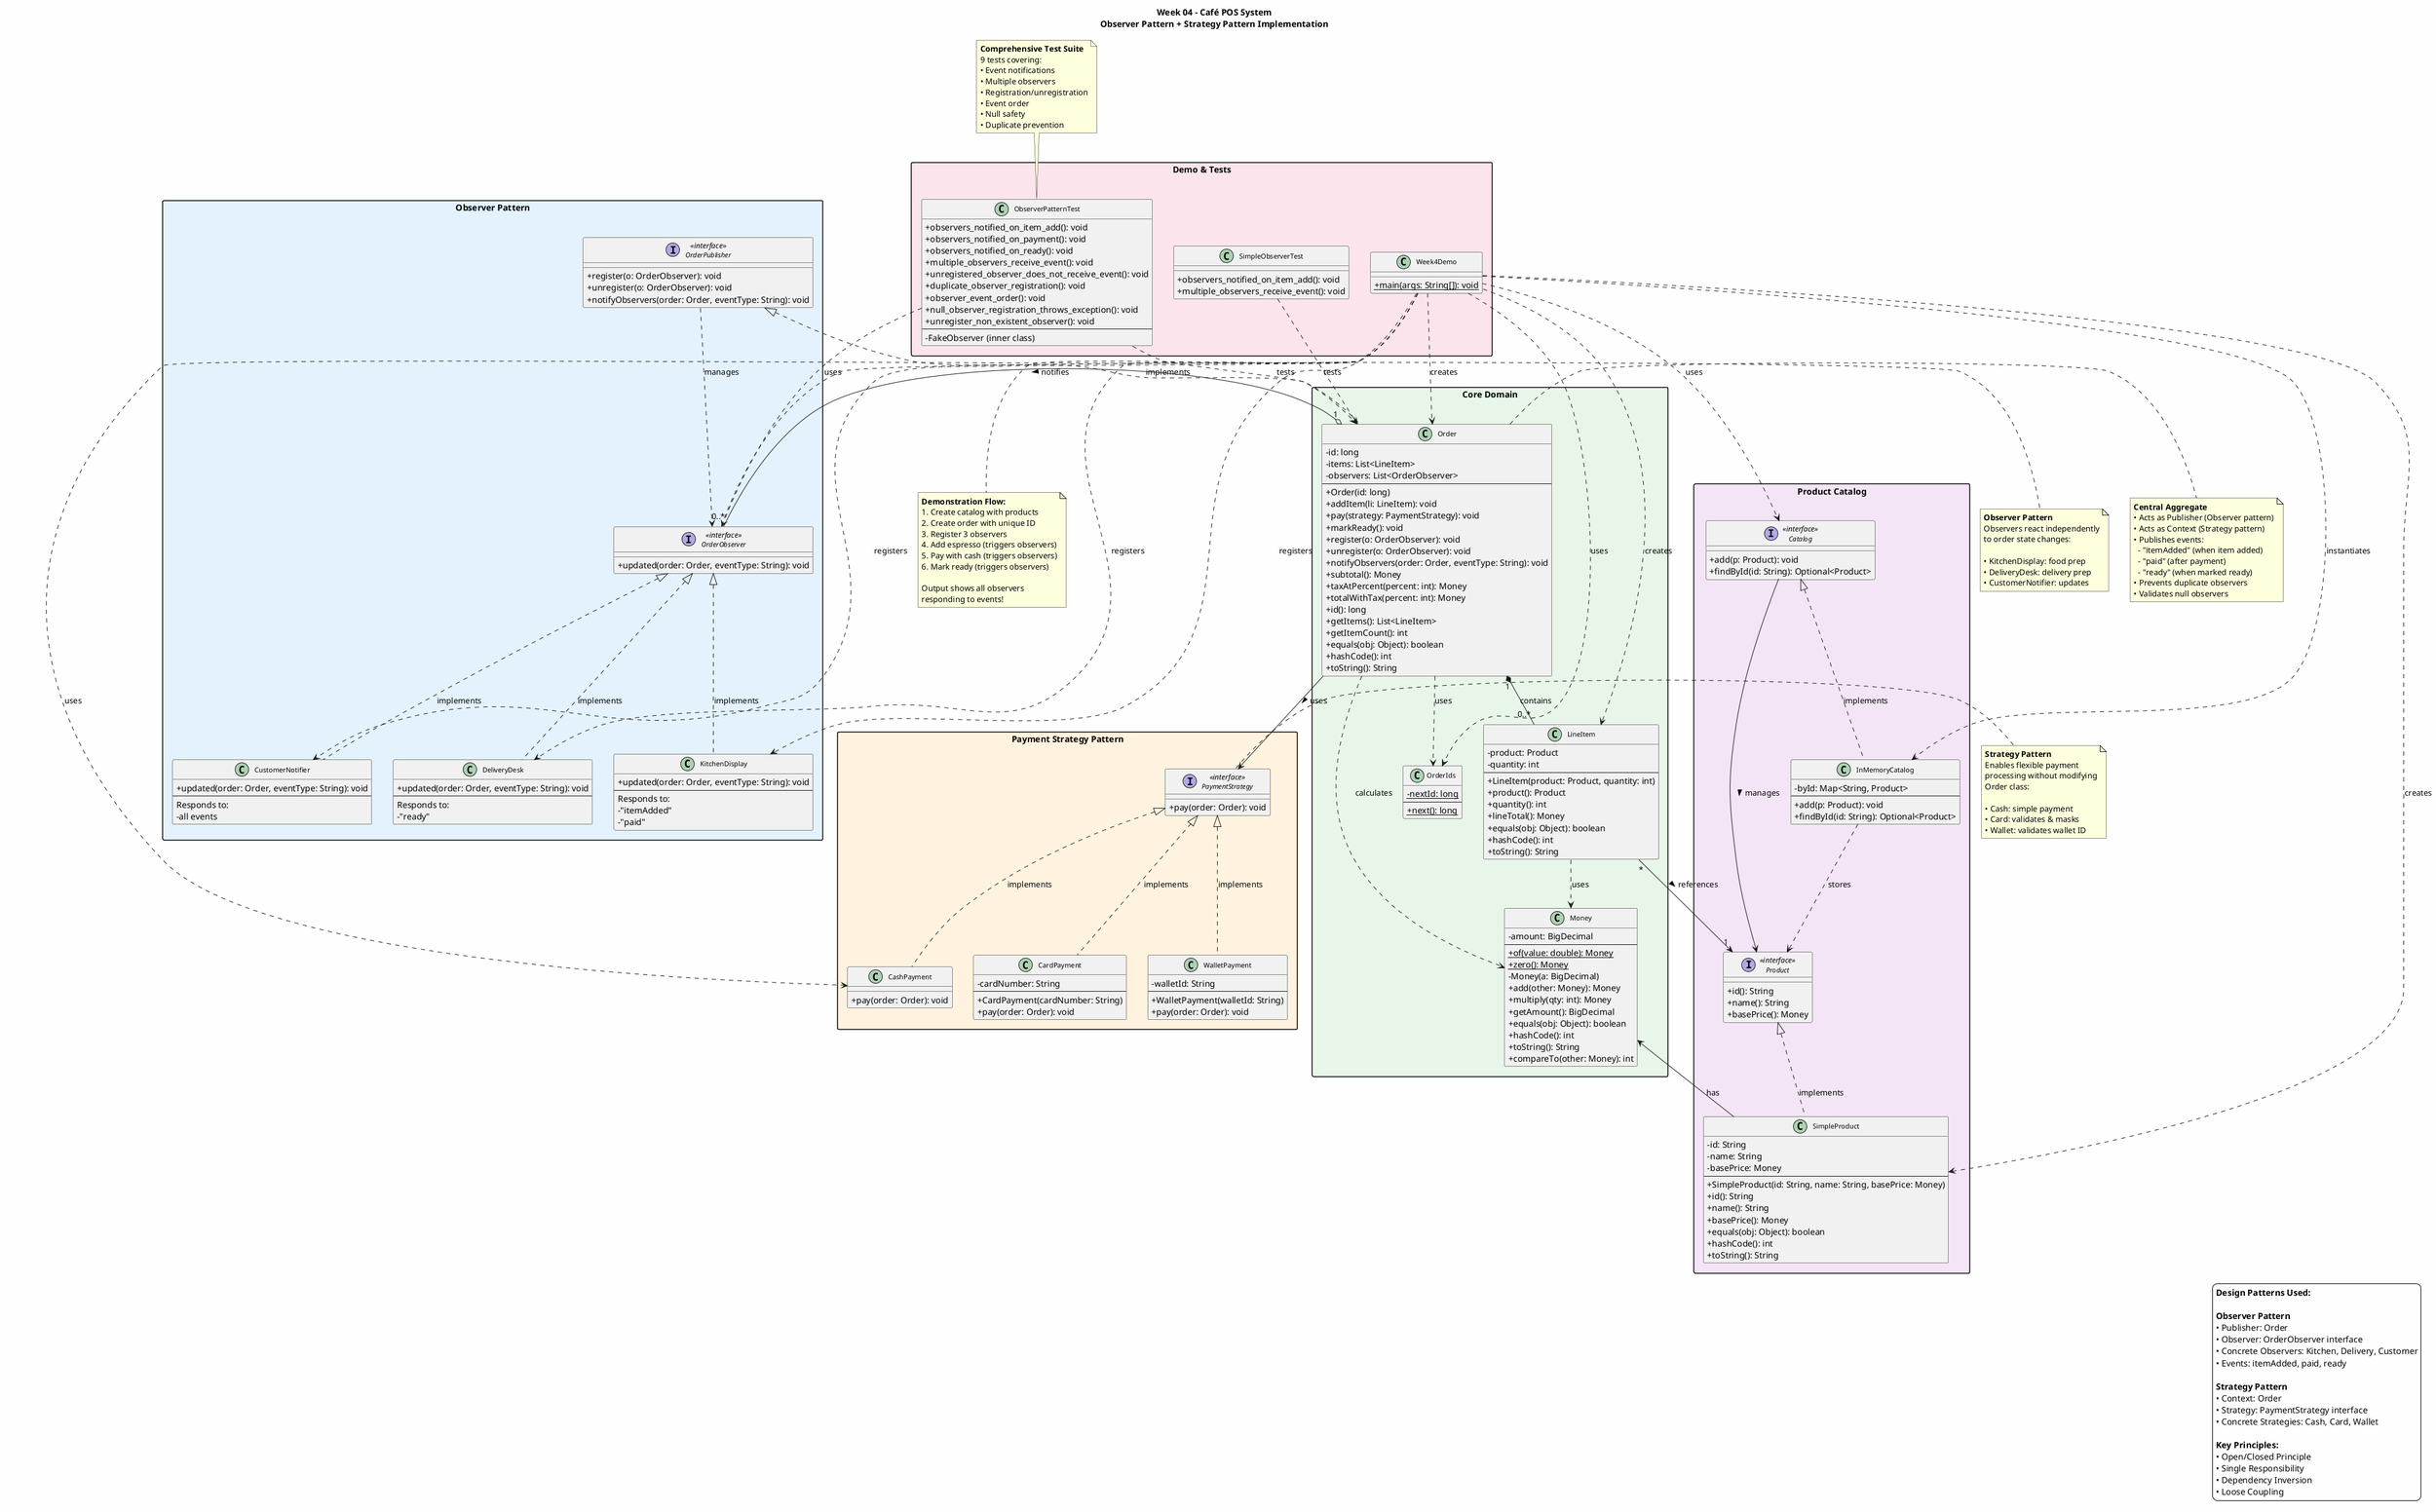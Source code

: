 @startuml Week04_CafePOS_Complete

title Week 04 - Café POS System\nObserver Pattern + Strategy Pattern Implementation

' Style definitions
skinparam classAttributeIconSize 0
skinparam classFontSize 11
skinparam packageStyle rectangle
skinparam shadowing false
skinparam backgroundColor #FEFEFE

' ============== OBSERVER PATTERN ==============
package "Observer Pattern" #E3F2FD {
    interface OrderObserver <<interface>> {
        + updated(order: Order, eventType: String): void
    }

    interface OrderPublisher <<interface>> {
        + register(o: OrderObserver): void
        + unregister(o: OrderObserver): void
        + notifyObservers(order: Order, eventType: String): void
    }

    class KitchenDisplay {
        + updated(order: Order, eventType: String): void
        --
        Responds to:
        - "itemAdded"
        - "paid"
    }

    class DeliveryDesk {
        + updated(order: Order, eventType: String): void
        --
        Responds to:
        - "ready"
    }

    class CustomerNotifier {
        + updated(order: Order, eventType: String): void
        --
        Responds to:
        - all events
    }
}

' ============== STRATEGY PATTERN ==============
package "Payment Strategy Pattern" #FFF3E0 {
    interface PaymentStrategy <<interface>> {
        + pay(order: Order): void
    }

    class CashPayment {
        + pay(order: Order): void
    }

    class CardPayment {
        - cardNumber: String
        --
        + CardPayment(cardNumber: String)
        + pay(order: Order): void
    }

    class WalletPayment {
        - walletId: String
        --
        + WalletPayment(walletId: String)
        + pay(order: Order): void
    }
}

' ============== CORE DOMAIN ==============
package "Core Domain" #E8F5E9 {
    class Order {
        - id: long
        - items: List<LineItem>
        - observers: List<OrderObserver>
        --
        + Order(id: long)
        + addItem(li: LineItem): void
        + pay(strategy: PaymentStrategy): void
        + markReady(): void
        + register(o: OrderObserver): void
        + unregister(o: OrderObserver): void
        + notifyObservers(order: Order, eventType: String): void
        + subtotal(): Money
        + taxAtPercent(percent: int): Money
        + totalWithTax(percent: int): Money
        + id(): long
        + getItems(): List<LineItem>
        + getItemCount(): int
        + equals(obj: Object): boolean
        + hashCode(): int
        + toString(): String
    }

    class LineItem {
        - product: Product
        - quantity: int
        --
        + LineItem(product: Product, quantity: int)
        + product(): Product
        + quantity(): int
        + lineTotal(): Money
        + equals(obj: Object): boolean
        + hashCode(): int
        + toString(): String
    }

    class Money {
        - amount: BigDecimal
        --
        + {static} of(value: double): Money
        + {static} zero(): Money
        - Money(a: BigDecimal)
        + add(other: Money): Money
        + multiply(qty: int): Money
        + getAmount(): BigDecimal
        + equals(obj: Object): boolean
        + hashCode(): int
        + toString(): String
        + compareTo(other: Money): int
    }

    class OrderIds {
        - {static} nextId: long
        --
        + {static} next(): long
    }
}

' ============== PRODUCT CATALOG ==============
package "Product Catalog" #F3E5F5 {
    interface Product <<interface>> {
        + id(): String
        + name(): String
        + basePrice(): Money
    }

    class SimpleProduct {
        - id: String
        - name: String
        - basePrice: Money
        --
        + SimpleProduct(id: String, name: String, basePrice: Money)
        + id(): String
        + name(): String
        + basePrice(): Money
        + equals(obj: Object): boolean
        + hashCode(): int
        + toString(): String
    }

    interface Catalog <<interface>> {
        + add(p: Product): void
        + findById(id: String): Optional<Product>
    }

    class InMemoryCatalog {
        - byId: Map<String, Product>
        --
        + add(p: Product): void
        + findById(id: String): Optional<Product>
    }
}

' ============== DEMO & TESTS ==============
package "Demo & Tests" #FCE4EC {
    class Week4Demo {
        + {static} main(args: String[]): void
    }

    class ObserverPatternTest {
        + observers_notified_on_item_add(): void
        + observers_notified_on_payment(): void
        + observers_notified_on_ready(): void
        + multiple_observers_receive_event(): void
        + unregistered_observer_does_not_receive_event(): void
        + duplicate_observer_registration(): void
        + observer_event_order(): void
        + null_observer_registration_throws_exception(): void
        + unregister_non_existent_observer(): void
        --
        - FakeObserver (inner class)
    }

    class SimpleObserverTest {
        + observers_notified_on_item_add(): void
        + multiple_observers_receive_event(): void
    }
}

' ============== OBSERVER PATTERN RELATIONSHIPS ==============
OrderPublisher <|.. Order : implements
OrderObserver <|.. KitchenDisplay : implements
OrderObserver <|.. DeliveryDesk : implements
OrderObserver <|.. CustomerNotifier : implements
Order "1" o-- "0..*" OrderObserver : notifies >
OrderPublisher ..> OrderObserver : manages

' ============== STRATEGY PATTERN RELATIONSHIPS ==============
PaymentStrategy <|.. CashPayment : implements
PaymentStrategy <|.. CardPayment : implements
PaymentStrategy <|.. WalletPayment : implements
Order --> PaymentStrategy : uses >

' ============== CORE DOMAIN RELATIONSHIPS ==============
Order "1" *-- "0..*" LineItem : contains
LineItem "*" --> "1" Product : references >
LineItem ..> Money : uses
Order ..> Money : calculates
Order ..> OrderIds : uses

' ============== PRODUCT CATALOG RELATIONSHIPS ==============
Product <|.. SimpleProduct : implements
Catalog <|.. InMemoryCatalog : implements
Catalog --> Product : manages >
SimpleProduct --> Money : has
InMemoryCatalog ..> Product : stores

' ============== DEMO RELATIONSHIPS ==============
Week4Demo ..> Order : creates
Week4Demo ..> Catalog : uses
Week4Demo ..> InMemoryCatalog : instantiates
Week4Demo ..> SimpleProduct : creates
Week4Demo ..> KitchenDisplay : registers
Week4Demo ..> DeliveryDesk : registers
Week4Demo ..> CustomerNotifier : registers
Week4Demo ..> CashPayment : uses
Week4Demo ..> OrderIds : uses
Week4Demo ..> LineItem : creates

' ============== TEST RELATIONSHIPS ==============
ObserverPatternTest ..> Order : tests
ObserverPatternTest ..> OrderObserver : uses
SimpleObserverTest ..> Order : tests

' ============== NOTES ==============
note right of Order
  **Central Aggregate**
  • Acts as Publisher (Observer pattern)
  • Acts as Context (Strategy pattern)
  • Publishes events:
    - "itemAdded" (when item added)
    - "paid" (after payment)
    - "ready" (when marked ready)
  • Prevents duplicate observers
  • Validates null observers
end note

note right of OrderObserver
  **Observer Pattern**
  Observers react independently
  to order state changes:
  
  • KitchenDisplay: food prep
  • DeliveryDesk: delivery prep
  • CustomerNotifier: updates
end note

note right of PaymentStrategy
  **Strategy Pattern**
  Enables flexible payment
  processing without modifying
  Order class:
  
  • Cash: simple payment
  • Card: validates & masks
  • Wallet: validates wallet ID
end note

note bottom of Week4Demo
  **Demonstration Flow:**
  1. Create catalog with products
  2. Create order with unique ID
  3. Register 3 observers
  4. Add espresso (triggers observers)
  5. Pay with cash (triggers observers)
  6. Mark ready (triggers observers)
  
  Output shows all observers
  responding to events!
end note

note top of ObserverPatternTest
  **Comprehensive Test Suite**
  9 tests covering:
  • Event notifications
  • Multiple observers
  • Registration/unregistration
  • Event order
  • Null safety
  • Duplicate prevention
end note

' ============== LEGEND ==============
legend right
  **Design Patterns Used:**
  
  <b>Observer Pattern</b>
  • Publisher: Order
  • Observer: OrderObserver interface
  • Concrete Observers: Kitchen, Delivery, Customer
  • Events: itemAdded, paid, ready
  
  <b>Strategy Pattern</b>
  • Context: Order
  • Strategy: PaymentStrategy interface
  • Concrete Strategies: Cash, Card, Wallet
  
  **Key Principles:**
  • Open/Closed Principle
  • Single Responsibility
  • Dependency Inversion
  • Loose Coupling
endlegend

@enduml



